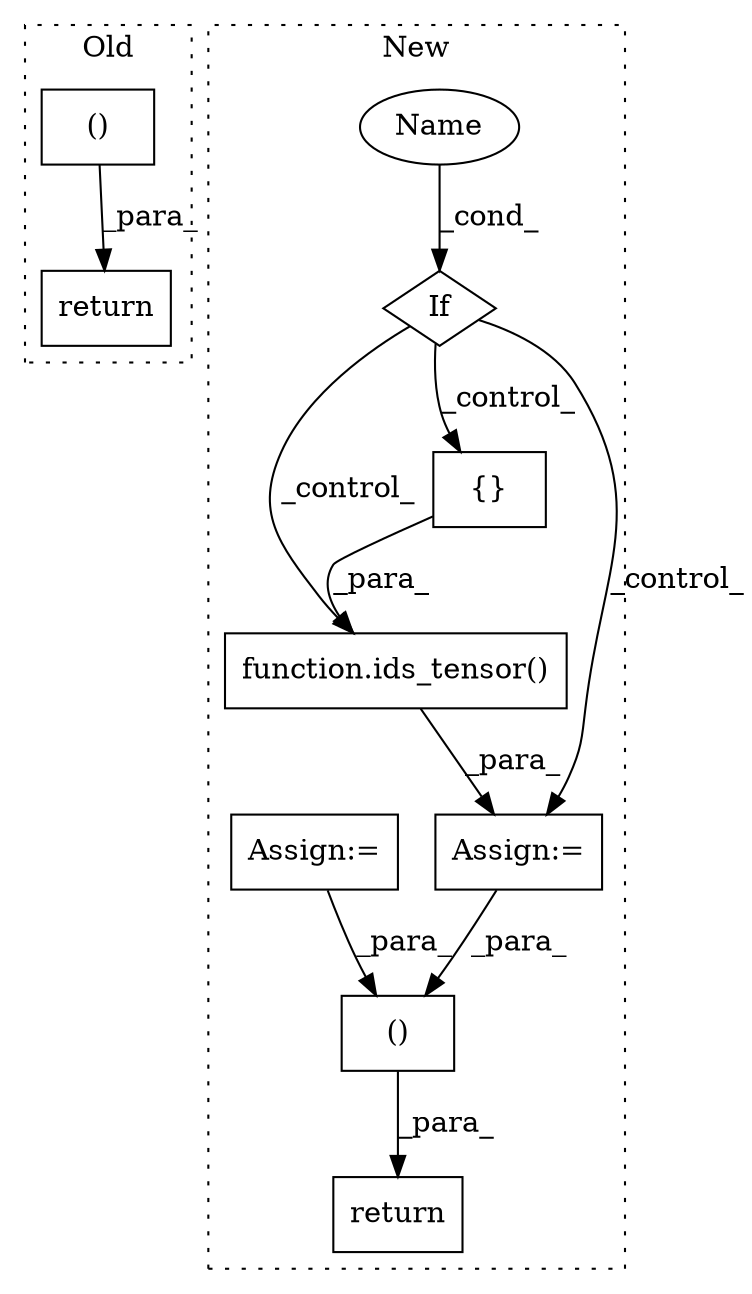 digraph G {
subgraph cluster0 {
1 [label="return" a="93" s="3467" l="7" shape="box"];
5 [label="()" a="54" s="3480" l="39" shape="box"];
label = "Old";
style="dotted";
}
subgraph cluster1 {
2 [label="function.ids_tensor()" a="75" s="3891,3937" l="11,1" shape="box"];
3 [label="If" a="96" s="3582" l="3" shape="diamond"];
4 [label="()" a="54" s="3996" l="85" shape="box"];
6 [label="{}" a="59" s="3902,3918" l="1,0" shape="box"];
7 [label="Name" a="87" s="3585" l="15" shape="ellipse"];
8 [label="Assign:=" a="68" s="3888" l="3" shape="box"];
9 [label="Assign:=" a="68" s="3537" l="3" shape="box"];
10 [label="return" a="93" s="3983" l="7" shape="box"];
label = "New";
style="dotted";
}
2 -> 8 [label="_para_"];
3 -> 2 [label="_control_"];
3 -> 8 [label="_control_"];
3 -> 6 [label="_control_"];
4 -> 10 [label="_para_"];
5 -> 1 [label="_para_"];
6 -> 2 [label="_para_"];
7 -> 3 [label="_cond_"];
8 -> 4 [label="_para_"];
9 -> 4 [label="_para_"];
}